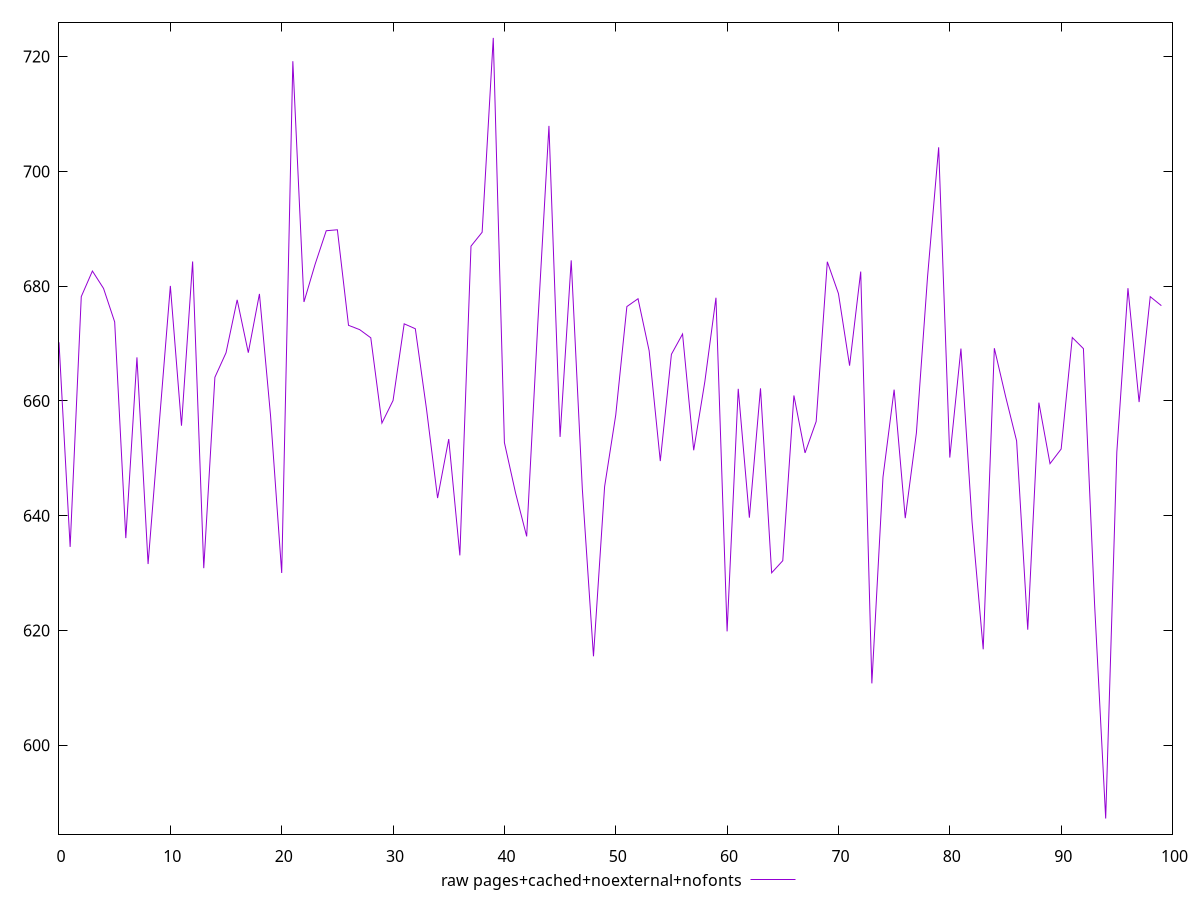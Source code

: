 $_rawPagesCachedNoexternalNofonts <<EOF
670.2160000000001
634.5640000000005
678.1800000000007
682.6360000000003
679.6039999999998
673.7640000000004
636.0960000000001
667.5880000000005
631.5760000000002
655.9880000000003
680.0440000000006
655.684
684.3000000000003
630.8520000000004
664.1200000000002
668.3880000000004
677.6200000000006
668.4080000000004
678.6480000000005
657.3880000000001
630.0200000000004
719.1960000000001
677.2440000000004
683.8120000000001
689.6560000000007
689.8240000000005
673.1720000000003
672.4240000000004
670.9999999999998
656.1400000000006
660.0720000000002
673.4360000000001
672.5760000000001
658.6440000000002
643.076
653.3560000000001
633.0800000000004
686.9720000000004
689.3960000000002
723.2600000000006
652.7440000000004
643.976
636.3920000000002
673.4920000000004
707.9280000000006
653.7240000000003
684.492
644.6080000000007
615.4920000000003
645.0800000000005
657.5560000000003
676.4440000000003
677.8080000000003
668.7320000000007
649.5200000000001
668.1280000000005
671.6560000000004
651.4000000000002
663.3480000000003
677.9799999999999
619.8360000000002
662.1080000000002
639.6560000000004
662.1920000000003
630.0440000000003
632.1560000000002
660.9480000000003
650.9400000000002
656.4240000000003
684.2519999999998
678.7040000000001
666.144
682.5400000000004
610.7720000000004
646.7160000000003
661.9680000000004
639.5760000000004
654.42
681.5880000000005
704.1960000000005
650.1320000000004
669.1240000000003
638.8840000000002
616.7200000000006
669.1840000000002
660.8680000000002
653.0400000000001
620.1280000000008
659.7000000000007
649.0680000000003
651.6160000000001
671.0480000000005
669.1120000000002
624.6800000000002
587.2280000000002
651.0640000000003
679.6520000000002
659.7920000000001
678.1680000000003
676.6000000000004
EOF
set key outside below
set terminal pngcairo
set output "report_00006_2020-11-02T20-21-41.718Z/mainthread-work-breakdown/pages+cached+noexternal+nofonts//raw.png"
set yrange [584.5073600000002:725.9806400000006]
plot $_rawPagesCachedNoexternalNofonts title "raw pages+cached+noexternal+nofonts" with line ,